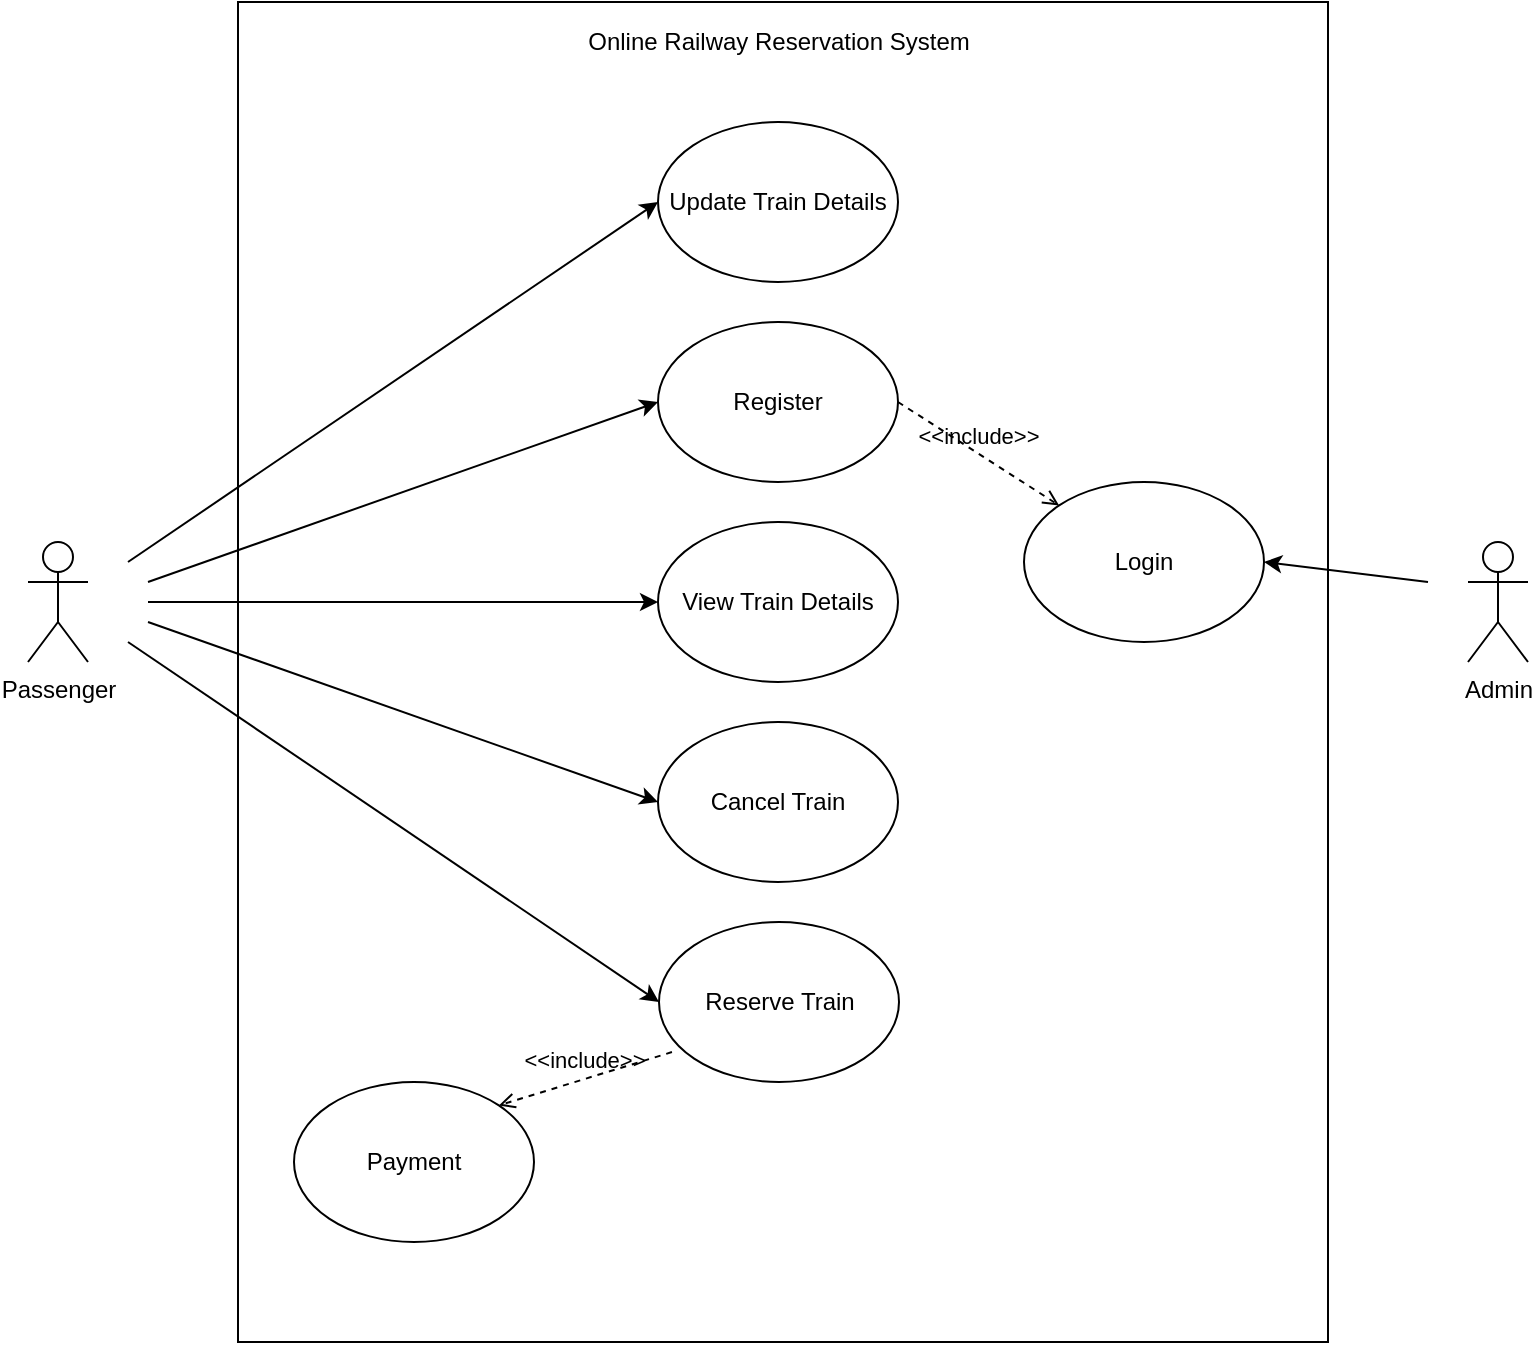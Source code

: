 <mxfile version="13.7.9" type="device"><diagram id="Cm5Jkr4cSsANbfwKcXvf" name="Page-1"><mxGraphModel dx="1086" dy="806" grid="1" gridSize="10" guides="1" tooltips="1" connect="1" arrows="1" fold="1" page="1" pageScale="1" pageWidth="850" pageHeight="1100" math="0" shadow="0"><root><mxCell id="0"/><mxCell id="1" parent="0"/><mxCell id="2aF0ZA6MOrnX3-Lv_Az4-1" value="" style="rounded=0;whiteSpace=wrap;html=1;" vertex="1" parent="1"><mxGeometry x="155" y="130" width="545" height="670" as="geometry"/></mxCell><mxCell id="2aF0ZA6MOrnX3-Lv_Az4-2" value="Online Railway Reservation System" style="text;html=1;strokeColor=none;fillColor=none;align=center;verticalAlign=middle;whiteSpace=wrap;rounded=0;" vertex="1" parent="1"><mxGeometry x="303" y="140" width="245" height="20" as="geometry"/></mxCell><mxCell id="2aF0ZA6MOrnX3-Lv_Az4-3" value="Passenger" style="shape=umlActor;verticalLabelPosition=bottom;verticalAlign=top;html=1;" vertex="1" parent="1"><mxGeometry x="50" y="400" width="30" height="60" as="geometry"/></mxCell><mxCell id="2aF0ZA6MOrnX3-Lv_Az4-5" value="Admin" style="shape=umlActor;verticalLabelPosition=bottom;verticalAlign=top;html=1;" vertex="1" parent="1"><mxGeometry x="770" y="400" width="30" height="60" as="geometry"/></mxCell><mxCell id="2aF0ZA6MOrnX3-Lv_Az4-7" value="Update Train Details" style="ellipse;whiteSpace=wrap;html=1;" vertex="1" parent="1"><mxGeometry x="365" y="190" width="120" height="80" as="geometry"/></mxCell><mxCell id="2aF0ZA6MOrnX3-Lv_Az4-8" value="Register" style="ellipse;whiteSpace=wrap;html=1;" vertex="1" parent="1"><mxGeometry x="365" y="290" width="120" height="80" as="geometry"/></mxCell><mxCell id="2aF0ZA6MOrnX3-Lv_Az4-9" value="View Train Details" style="ellipse;whiteSpace=wrap;html=1;" vertex="1" parent="1"><mxGeometry x="365" y="390" width="120" height="80" as="geometry"/></mxCell><mxCell id="2aF0ZA6MOrnX3-Lv_Az4-10" value="Cancel Train" style="ellipse;whiteSpace=wrap;html=1;" vertex="1" parent="1"><mxGeometry x="365" y="490" width="120" height="80" as="geometry"/></mxCell><mxCell id="2aF0ZA6MOrnX3-Lv_Az4-11" value="Reserve Train" style="ellipse;whiteSpace=wrap;html=1;" vertex="1" parent="1"><mxGeometry x="365.5" y="590" width="120" height="80" as="geometry"/></mxCell><mxCell id="2aF0ZA6MOrnX3-Lv_Az4-12" value="Payment" style="ellipse;whiteSpace=wrap;html=1;" vertex="1" parent="1"><mxGeometry x="183" y="670" width="120" height="80" as="geometry"/></mxCell><mxCell id="2aF0ZA6MOrnX3-Lv_Az4-14" value="Login" style="ellipse;whiteSpace=wrap;html=1;" vertex="1" parent="1"><mxGeometry x="548" y="370" width="120" height="80" as="geometry"/></mxCell><mxCell id="2aF0ZA6MOrnX3-Lv_Az4-18" value="" style="endArrow=classic;html=1;entryX=0;entryY=0.5;entryDx=0;entryDy=0;" edge="1" parent="1" target="2aF0ZA6MOrnX3-Lv_Az4-7"><mxGeometry width="50" height="50" relative="1" as="geometry"><mxPoint x="100" y="410" as="sourcePoint"/><mxPoint x="140" y="330" as="targetPoint"/></mxGeometry></mxCell><mxCell id="2aF0ZA6MOrnX3-Lv_Az4-19" value="" style="endArrow=classic;html=1;entryX=0;entryY=0.5;entryDx=0;entryDy=0;" edge="1" parent="1" target="2aF0ZA6MOrnX3-Lv_Az4-8"><mxGeometry width="50" height="50" relative="1" as="geometry"><mxPoint x="110" y="420" as="sourcePoint"/><mxPoint x="375" y="240" as="targetPoint"/></mxGeometry></mxCell><mxCell id="2aF0ZA6MOrnX3-Lv_Az4-20" value="" style="endArrow=classic;html=1;entryX=0;entryY=0.5;entryDx=0;entryDy=0;" edge="1" parent="1" target="2aF0ZA6MOrnX3-Lv_Az4-9"><mxGeometry width="50" height="50" relative="1" as="geometry"><mxPoint x="110" y="430" as="sourcePoint"/><mxPoint x="385" y="250" as="targetPoint"/></mxGeometry></mxCell><mxCell id="2aF0ZA6MOrnX3-Lv_Az4-21" value="" style="endArrow=classic;html=1;entryX=0;entryY=0.5;entryDx=0;entryDy=0;" edge="1" parent="1" target="2aF0ZA6MOrnX3-Lv_Az4-10"><mxGeometry width="50" height="50" relative="1" as="geometry"><mxPoint x="110" y="440" as="sourcePoint"/><mxPoint x="395" y="260" as="targetPoint"/></mxGeometry></mxCell><mxCell id="2aF0ZA6MOrnX3-Lv_Az4-22" value="" style="endArrow=classic;html=1;entryX=0;entryY=0.5;entryDx=0;entryDy=0;" edge="1" parent="1" target="2aF0ZA6MOrnX3-Lv_Az4-11"><mxGeometry width="50" height="50" relative="1" as="geometry"><mxPoint x="100" y="450" as="sourcePoint"/><mxPoint x="405" y="270" as="targetPoint"/></mxGeometry></mxCell><mxCell id="2aF0ZA6MOrnX3-Lv_Az4-25" value="" style="endArrow=classic;html=1;entryX=1;entryY=0.5;entryDx=0;entryDy=0;" edge="1" parent="1" target="2aF0ZA6MOrnX3-Lv_Az4-14"><mxGeometry width="50" height="50" relative="1" as="geometry"><mxPoint x="750" y="420" as="sourcePoint"/><mxPoint x="790" y="340" as="targetPoint"/></mxGeometry></mxCell><mxCell id="2aF0ZA6MOrnX3-Lv_Az4-26" value="&amp;lt;&amp;lt;include&amp;gt;&amp;gt;" style="edgeStyle=none;html=1;endArrow=open;verticalAlign=bottom;dashed=1;labelBackgroundColor=none;exitX=0.054;exitY=0.813;exitDx=0;exitDy=0;exitPerimeter=0;entryX=1;entryY=0;entryDx=0;entryDy=0;" edge="1" parent="1" source="2aF0ZA6MOrnX3-Lv_Az4-11" target="2aF0ZA6MOrnX3-Lv_Az4-12"><mxGeometry width="160" relative="1" as="geometry"><mxPoint x="347.5" y="709.5" as="sourcePoint"/><mxPoint x="507.5" y="709.5" as="targetPoint"/></mxGeometry></mxCell><mxCell id="2aF0ZA6MOrnX3-Lv_Az4-27" value="&amp;lt;&amp;lt;include&amp;gt;&amp;gt;" style="edgeStyle=none;html=1;endArrow=open;verticalAlign=bottom;dashed=1;labelBackgroundColor=none;exitX=1;exitY=0.5;exitDx=0;exitDy=0;entryX=0;entryY=0;entryDx=0;entryDy=0;" edge="1" parent="1" source="2aF0ZA6MOrnX3-Lv_Az4-8" target="2aF0ZA6MOrnX3-Lv_Az4-14"><mxGeometry width="160" relative="1" as="geometry"><mxPoint x="646.55" y="360.0" as="sourcePoint"/><mxPoint x="559.996" y="386.676" as="targetPoint"/></mxGeometry></mxCell></root></mxGraphModel></diagram></mxfile>